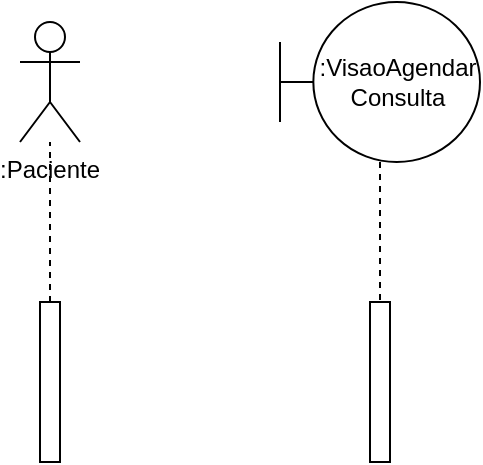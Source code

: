 <mxfile version="27.2.0">
  <diagram name="Page-1" id="2YBvvXClWsGukQMizWep">
    <mxGraphModel dx="1434" dy="1502" grid="1" gridSize="10" guides="1" tooltips="1" connect="1" arrows="0" fold="1" page="1" pageScale="1" pageWidth="850" pageHeight="1100" background="none" math="0" shadow="0" adaptiveColors="none">
      <root>
        <mxCell id="0" />
        <mxCell id="1" parent="0" />
        <mxCell id="kf7cLOLvnlJe1rrxuLUq-8" style="rounded=0;orthogonalLoop=1;jettySize=auto;html=1;dashed=1;endArrow=none;endFill=0;textShadow=0;labelBackgroundColor=light-dark(default, #ffffff);" parent="1" source="kf7cLOLvnlJe1rrxuLUq-5" target="kf7cLOLvnlJe1rrxuLUq-4" edge="1">
          <mxGeometry relative="1" as="geometry" />
        </mxCell>
        <mxCell id="kf7cLOLvnlJe1rrxuLUq-5" value="" style="html=1;points=[[0,0,0,0,5],[0,1,0,0,-5],[1,0,0,0,5],[1,1,0,0,-5]];perimeter=orthogonalPerimeter;outlineConnect=0;targetShapes=umlLifeline;portConstraint=eastwest;newEdgeStyle={&quot;curved&quot;:0,&quot;rounded&quot;:0};" parent="1" vertex="1">
          <mxGeometry x="-140" y="-110" width="10" height="80" as="geometry" />
        </mxCell>
        <mxCell id="kf7cLOLvnlJe1rrxuLUq-4" value="&lt;span style=&quot;&quot;&gt;:Paciente&lt;/span&gt;" style="shape=umlActor;verticalLabelPosition=bottom;verticalAlign=top;html=1;labelBackgroundColor=none;labelBorderColor=none;textShadow=0;whiteSpace=wrap;" parent="1" vertex="1">
          <mxGeometry x="-150" y="-250" width="30" height="60" as="geometry" />
        </mxCell>
        <mxCell id="kf7cLOLvnlJe1rrxuLUq-10" value=":VisaoAgendar&lt;div&gt;Consulta&lt;/div&gt;" style="shape=umlBoundary;whiteSpace=wrap;html=1;" parent="1" vertex="1">
          <mxGeometry x="-20" y="-260" width="100" height="80" as="geometry" />
        </mxCell>
        <mxCell id="kf7cLOLvnlJe1rrxuLUq-12" value="" style="html=1;points=[[0,0,0,0,5],[0,1,0,0,-5],[1,0,0,0,5],[1,1,0,0,-5]];perimeter=orthogonalPerimeter;outlineConnect=0;targetShapes=umlLifeline;portConstraint=eastwest;newEdgeStyle={&quot;curved&quot;:0,&quot;rounded&quot;:0};" parent="1" vertex="1">
          <mxGeometry x="25" y="-110" width="10" height="80" as="geometry" />
        </mxCell>
        <mxCell id="sK6WBVLeKXH7Q0kTiPK3-1" value="" style="orthogonalLoop=1;jettySize=auto;html=1;rounded=0;endArrow=none;endFill=0;dashed=1;" edge="1" parent="1" source="kf7cLOLvnlJe1rrxuLUq-10" target="kf7cLOLvnlJe1rrxuLUq-12">
          <mxGeometry width="80" relative="1" as="geometry">
            <mxPoint x="20" y="-190" as="sourcePoint" />
            <mxPoint x="100" y="-190" as="targetPoint" />
          </mxGeometry>
        </mxCell>
      </root>
    </mxGraphModel>
  </diagram>
</mxfile>
